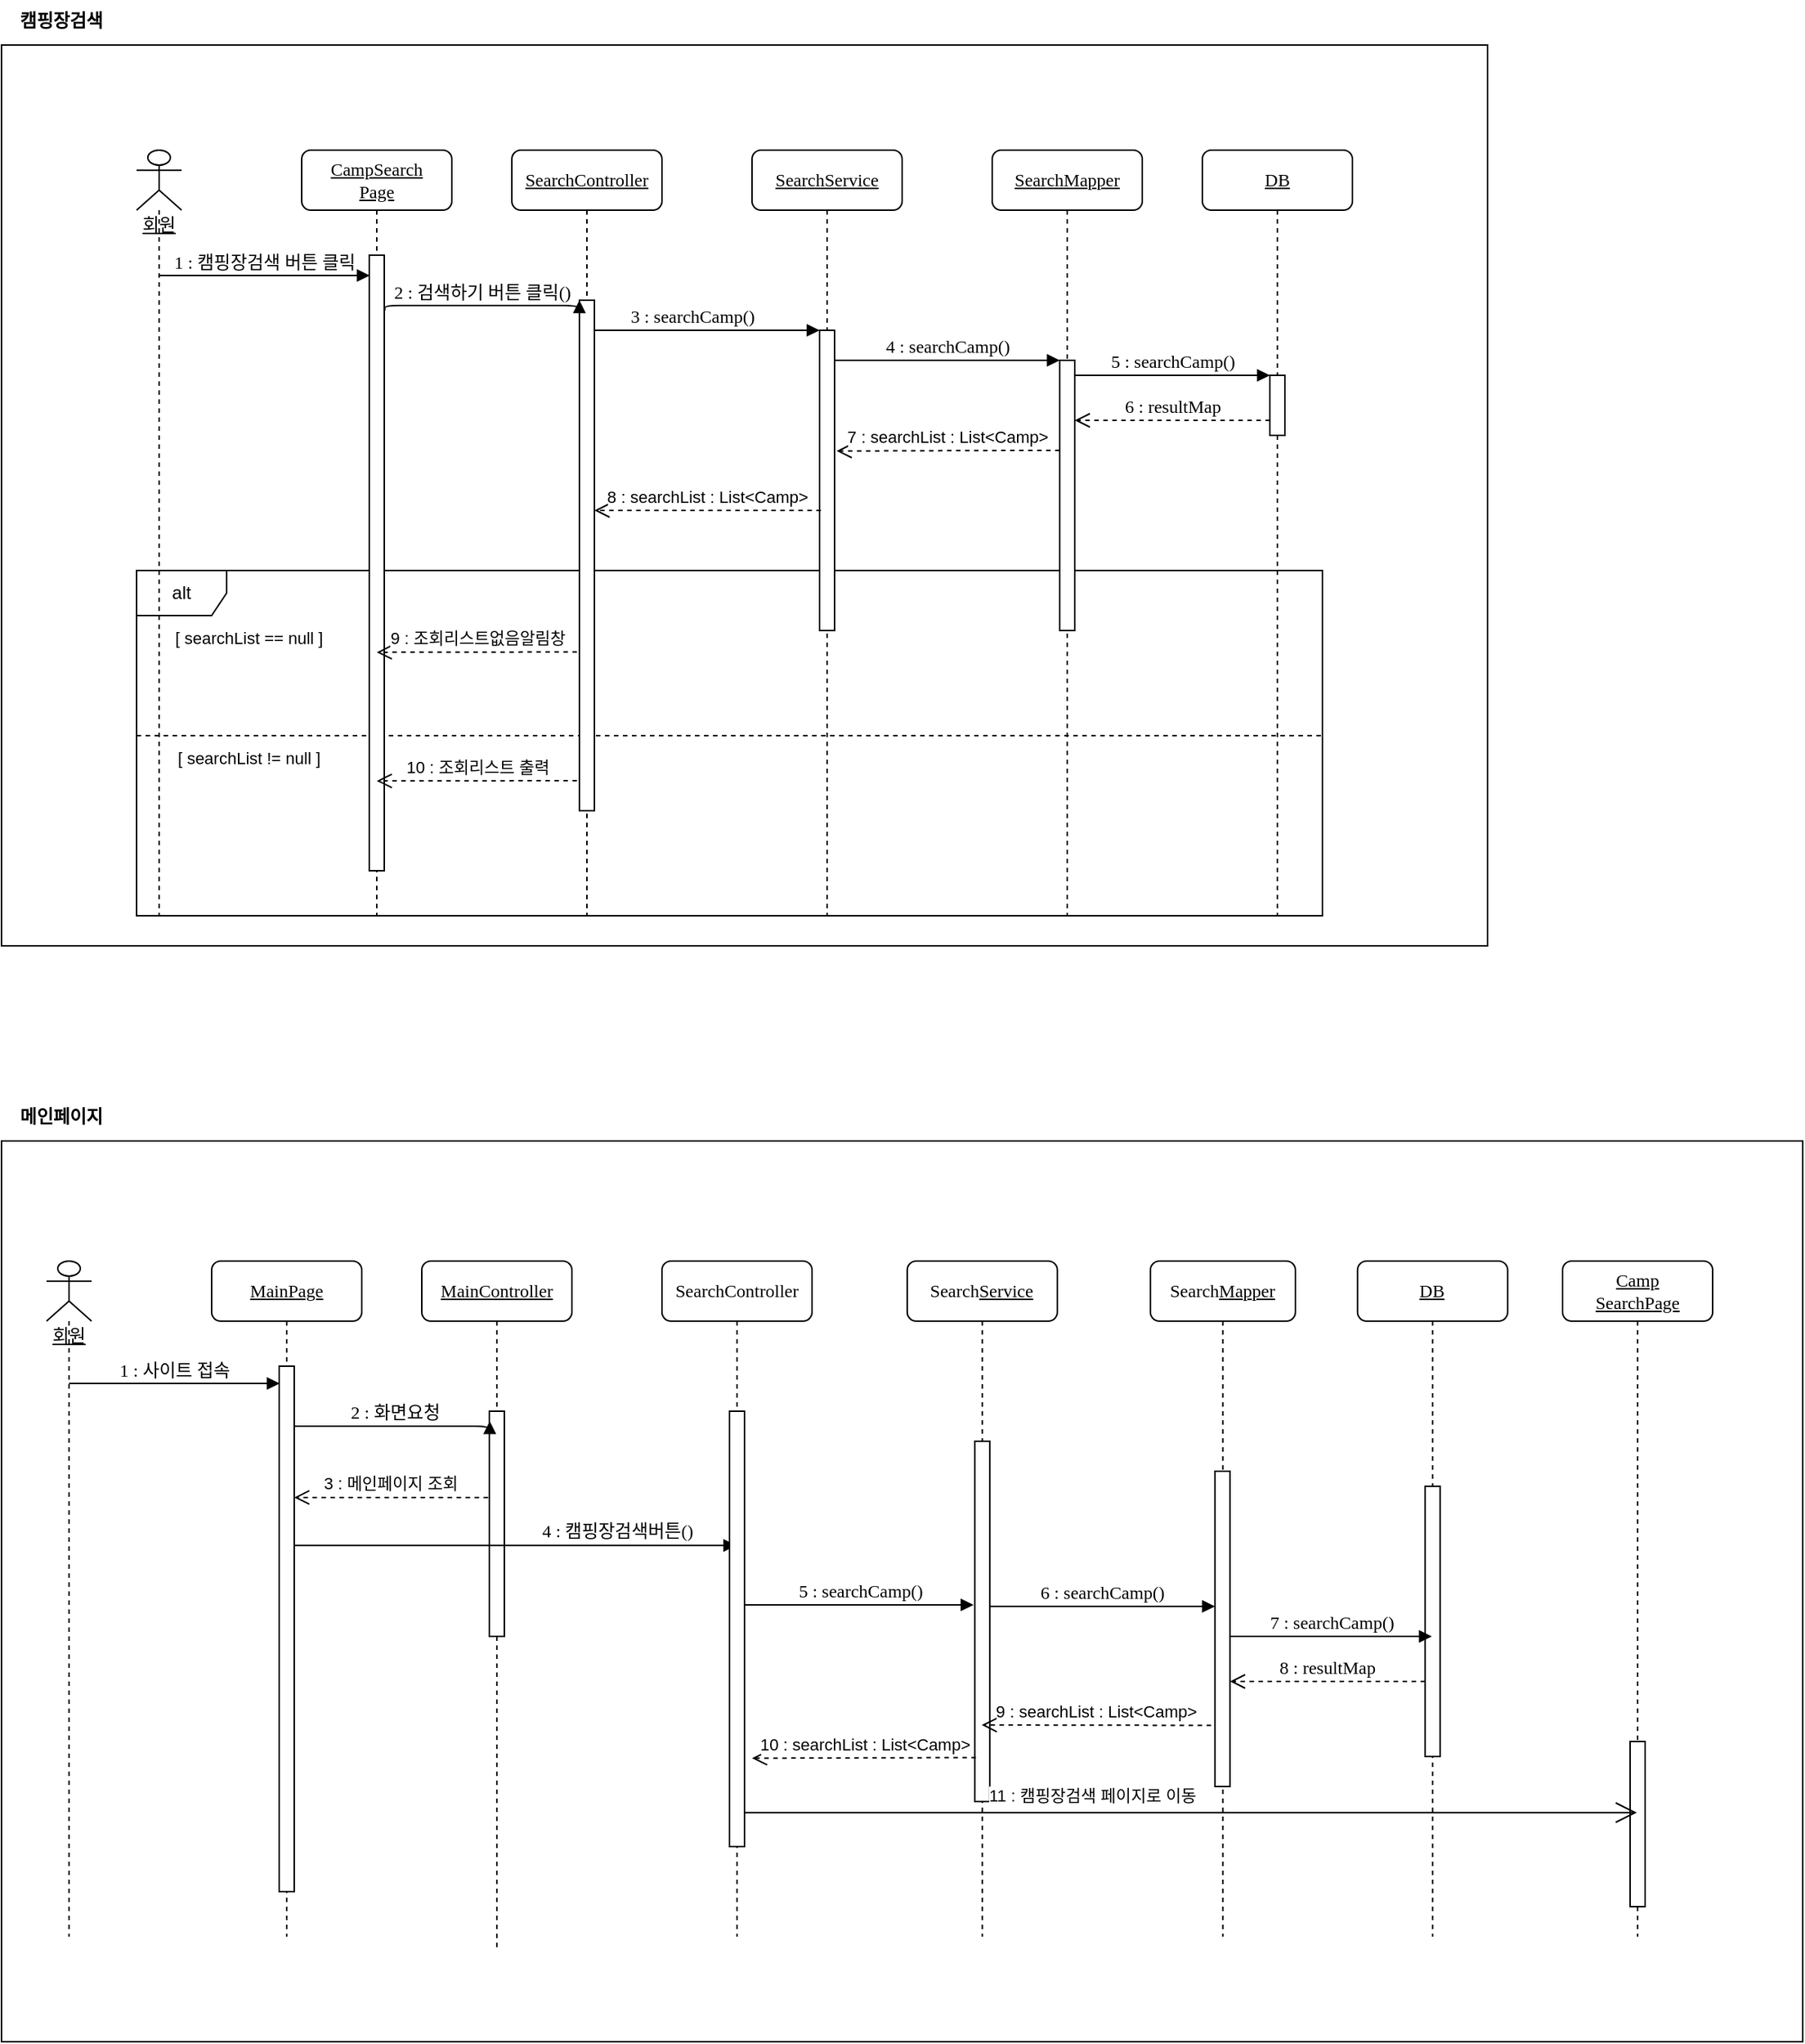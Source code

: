 <mxfile version="16.1.0" type="github">
  <diagram name="Page-1" id="13e1069c-82ec-6db2-03f1-153e76fe0fe0">
    <mxGraphModel dx="1778" dy="953" grid="1" gridSize="10" guides="1" tooltips="1" connect="1" arrows="1" fold="1" page="1" pageScale="1" pageWidth="827" pageHeight="583" background="none" math="0" shadow="0">
      <root>
        <mxCell id="0" />
        <mxCell id="1" parent="0" />
        <mxCell id="c9v7sfRI-AXCc8rPOid4-3" value="" style="rounded=0;whiteSpace=wrap;html=1;" vertex="1" parent="1">
          <mxGeometry x="260" y="210" width="990" height="600" as="geometry" />
        </mxCell>
        <mxCell id="c9v7sfRI-AXCc8rPOid4-2" value="" style="rounded=0;whiteSpace=wrap;html=1;" vertex="1" parent="1">
          <mxGeometry x="260" y="940" width="1200" height="600" as="geometry" />
        </mxCell>
        <mxCell id="aF-ubNlzZwQhQCl_SBm1-65" value="" style="html=1;dashed=1;fillColor=none;" parent="1" vertex="1">
          <mxGeometry x="350" y="670" width="790" height="120" as="geometry" />
        </mxCell>
        <mxCell id="aF-ubNlzZwQhQCl_SBm1-3" value="alt" style="shape=umlFrame;whiteSpace=wrap;html=1;" parent="1" vertex="1">
          <mxGeometry x="350" y="560" width="790" height="230" as="geometry" />
        </mxCell>
        <mxCell id="7baba1c4bc27f4b0-2" value="&lt;u&gt;SearchController&lt;/u&gt;" style="shape=umlLifeline;perimeter=lifelinePerimeter;whiteSpace=wrap;html=1;container=1;collapsible=0;recursiveResize=0;outlineConnect=0;rounded=1;shadow=0;comic=0;labelBackgroundColor=none;strokeWidth=1;fontFamily=Verdana;fontSize=12;align=center;" parent="1" vertex="1">
          <mxGeometry x="600" y="280" width="100" height="510" as="geometry" />
        </mxCell>
        <mxCell id="7baba1c4bc27f4b0-10" value="" style="html=1;points=[];perimeter=orthogonalPerimeter;rounded=0;shadow=0;comic=0;labelBackgroundColor=none;strokeWidth=1;fontFamily=Verdana;fontSize=12;align=center;" parent="7baba1c4bc27f4b0-2" vertex="1">
          <mxGeometry x="45" y="100" width="10" height="340" as="geometry" />
        </mxCell>
        <mxCell id="7baba1c4bc27f4b0-3" value="&lt;u&gt;SearchService&lt;/u&gt;" style="shape=umlLifeline;perimeter=lifelinePerimeter;whiteSpace=wrap;html=1;container=1;collapsible=0;recursiveResize=0;outlineConnect=0;rounded=1;shadow=0;comic=0;labelBackgroundColor=none;strokeWidth=1;fontFamily=Verdana;fontSize=12;align=center;" parent="1" vertex="1">
          <mxGeometry x="760" y="280" width="100" height="510" as="geometry" />
        </mxCell>
        <mxCell id="7baba1c4bc27f4b0-13" value="" style="html=1;points=[];perimeter=orthogonalPerimeter;rounded=0;shadow=0;comic=0;labelBackgroundColor=none;strokeWidth=1;fontFamily=Verdana;fontSize=12;align=center;" parent="7baba1c4bc27f4b0-3" vertex="1">
          <mxGeometry x="45" y="120" width="10" height="200" as="geometry" />
        </mxCell>
        <mxCell id="7baba1c4bc27f4b0-4" value="&lt;u&gt;SearchMapper&lt;/u&gt;" style="shape=umlLifeline;perimeter=lifelinePerimeter;whiteSpace=wrap;html=1;container=1;collapsible=0;recursiveResize=0;outlineConnect=0;rounded=1;shadow=0;comic=0;labelBackgroundColor=none;strokeWidth=1;fontFamily=Verdana;fontSize=12;align=center;" parent="1" vertex="1">
          <mxGeometry x="920" y="280" width="100" height="510" as="geometry" />
        </mxCell>
        <mxCell id="7baba1c4bc27f4b0-5" value="&lt;u&gt;DB&lt;/u&gt;" style="shape=umlLifeline;perimeter=lifelinePerimeter;whiteSpace=wrap;html=1;container=1;collapsible=0;recursiveResize=0;outlineConnect=0;rounded=1;shadow=0;comic=0;labelBackgroundColor=none;strokeWidth=1;fontFamily=Verdana;fontSize=12;align=center;" parent="1" vertex="1">
          <mxGeometry x="1060" y="280" width="100" height="510" as="geometry" />
        </mxCell>
        <mxCell id="7baba1c4bc27f4b0-8" value="&lt;u&gt;CampSearch&lt;br&gt;Page&lt;/u&gt;" style="shape=umlLifeline;perimeter=lifelinePerimeter;whiteSpace=wrap;html=1;container=1;collapsible=0;recursiveResize=0;outlineConnect=0;rounded=1;shadow=0;comic=0;labelBackgroundColor=none;strokeWidth=1;fontFamily=Verdana;fontSize=12;align=center;" parent="1" vertex="1">
          <mxGeometry x="460" y="280" width="100" height="510" as="geometry" />
        </mxCell>
        <mxCell id="aF-ubNlzZwQhQCl_SBm1-16" value="" style="html=1;points=[];perimeter=orthogonalPerimeter;rounded=0;shadow=0;comic=0;labelBackgroundColor=none;strokeWidth=1;fontFamily=Verdana;fontSize=12;align=center;" parent="7baba1c4bc27f4b0-8" vertex="1">
          <mxGeometry x="45" y="70" width="10" height="410" as="geometry" />
        </mxCell>
        <mxCell id="7baba1c4bc27f4b0-16" value="" style="html=1;points=[];perimeter=orthogonalPerimeter;rounded=0;shadow=0;comic=0;labelBackgroundColor=none;strokeWidth=1;fontFamily=Verdana;fontSize=12;align=center;" parent="1" vertex="1">
          <mxGeometry x="965" y="420" width="10" height="180" as="geometry" />
        </mxCell>
        <mxCell id="7baba1c4bc27f4b0-17" value="4 : searchCamp()" style="html=1;verticalAlign=bottom;endArrow=block;labelBackgroundColor=none;fontFamily=Verdana;fontSize=12;edgeStyle=elbowEdgeStyle;elbow=vertical;" parent="1" source="7baba1c4bc27f4b0-13" target="7baba1c4bc27f4b0-16" edge="1">
          <mxGeometry relative="1" as="geometry">
            <mxPoint x="870" y="420" as="sourcePoint" />
            <Array as="points">
              <mxPoint x="820" y="420" />
            </Array>
          </mxGeometry>
        </mxCell>
        <mxCell id="7baba1c4bc27f4b0-19" value="" style="html=1;points=[];perimeter=orthogonalPerimeter;rounded=0;shadow=0;comic=0;labelBackgroundColor=none;strokeWidth=1;fontFamily=Verdana;fontSize=12;align=center;" parent="1" vertex="1">
          <mxGeometry x="1105" y="430" width="10" height="40" as="geometry" />
        </mxCell>
        <mxCell id="7baba1c4bc27f4b0-20" value="5 : searchCamp()" style="html=1;verticalAlign=bottom;endArrow=block;entryX=0;entryY=0;labelBackgroundColor=none;fontFamily=Verdana;fontSize=12;edgeStyle=elbowEdgeStyle;elbow=vertical;" parent="1" source="7baba1c4bc27f4b0-16" target="7baba1c4bc27f4b0-19" edge="1">
          <mxGeometry relative="1" as="geometry">
            <mxPoint x="1010" y="430" as="sourcePoint" />
          </mxGeometry>
        </mxCell>
        <mxCell id="7baba1c4bc27f4b0-21" value="6 : resultMap" style="html=1;verticalAlign=bottom;endArrow=open;dashed=1;endSize=8;labelBackgroundColor=none;fontFamily=Verdana;fontSize=12;edgeStyle=elbowEdgeStyle;elbow=vertical;" parent="1" source="7baba1c4bc27f4b0-19" target="7baba1c4bc27f4b0-16" edge="1">
          <mxGeometry relative="1" as="geometry">
            <mxPoint x="1010" y="506" as="targetPoint" />
            <Array as="points">
              <mxPoint x="1030" y="460" />
              <mxPoint x="1060" y="460" />
            </Array>
          </mxGeometry>
        </mxCell>
        <mxCell id="7baba1c4bc27f4b0-11" value="2 : 검색하기 버튼 클릭()" style="html=1;verticalAlign=bottom;endArrow=block;entryX=0;entryY=0;labelBackgroundColor=none;fontFamily=Verdana;fontSize=12;edgeStyle=elbowEdgeStyle;elbow=vertical;exitX=1.033;exitY=0.09;exitDx=0;exitDy=0;exitPerimeter=0;" parent="1" source="aF-ubNlzZwQhQCl_SBm1-16" target="7baba1c4bc27f4b0-10" edge="1">
          <mxGeometry relative="1" as="geometry">
            <mxPoint x="520" y="380" as="sourcePoint" />
          </mxGeometry>
        </mxCell>
        <mxCell id="7baba1c4bc27f4b0-14" value="3 : searchCamp()" style="html=1;verticalAlign=bottom;endArrow=block;entryX=0;entryY=0;labelBackgroundColor=none;fontFamily=Verdana;fontSize=12;edgeStyle=elbowEdgeStyle;elbow=vertical;" parent="1" source="7baba1c4bc27f4b0-10" target="7baba1c4bc27f4b0-13" edge="1">
          <mxGeometry x="-0.133" relative="1" as="geometry">
            <mxPoint x="730" y="400" as="sourcePoint" />
            <mxPoint as="offset" />
          </mxGeometry>
        </mxCell>
        <mxCell id="MKNmMCQjmQxPy49Kobcd-1" value="7 : searchList : List&amp;lt;Camp&amp;gt;" style="html=1;verticalAlign=bottom;endArrow=open;dashed=1;endSize=8;rounded=0;exitX=-0.01;exitY=0.333;exitDx=0;exitDy=0;exitPerimeter=0;entryX=1.133;entryY=0.402;entryDx=0;entryDy=0;entryPerimeter=0;" parent="1" source="7baba1c4bc27f4b0-16" target="7baba1c4bc27f4b0-13" edge="1">
          <mxGeometry relative="1" as="geometry">
            <mxPoint x="940" y="480" as="sourcePoint" />
            <mxPoint x="830" y="480" as="targetPoint" />
          </mxGeometry>
        </mxCell>
        <mxCell id="aF-ubNlzZwQhQCl_SBm1-1" value="8 : searchList : List&amp;lt;Camp&amp;gt;" style="html=1;verticalAlign=bottom;endArrow=open;dashed=1;endSize=8;rounded=0;exitX=0.083;exitY=0.6;exitDx=0;exitDy=0;exitPerimeter=0;" parent="1" source="7baba1c4bc27f4b0-13" target="7baba1c4bc27f4b0-10" edge="1">
          <mxGeometry relative="1" as="geometry">
            <mxPoint x="798.57" y="500.0" as="sourcePoint" />
            <mxPoint x="670" y="500" as="targetPoint" />
          </mxGeometry>
        </mxCell>
        <mxCell id="aF-ubNlzZwQhQCl_SBm1-4" value="&lt;u&gt;회원&lt;/u&gt;" style="shape=umlLifeline;participant=umlActor;perimeter=lifelinePerimeter;whiteSpace=wrap;html=1;container=1;collapsible=0;recursiveResize=0;verticalAlign=top;spacingTop=36;outlineConnect=0;" parent="1" vertex="1">
          <mxGeometry x="350" y="280" width="30" height="510" as="geometry" />
        </mxCell>
        <mxCell id="aF-ubNlzZwQhQCl_SBm1-15" value="&lt;span style=&quot;color: rgb(0 , 0 , 0) ; font-family: &amp;#34;helvetica&amp;#34; ; font-size: 11px ; font-style: normal ; font-weight: 400 ; letter-spacing: normal ; text-align: center ; text-indent: 0px ; text-transform: none ; word-spacing: 0px ; background-color: rgb(255 , 255 , 255) ; display: inline ; float: none&quot;&gt;[ searchList == null ]&lt;/span&gt;" style="text;html=1;strokeColor=none;fillColor=none;align=center;verticalAlign=middle;whiteSpace=wrap;rounded=0;dashed=1;" parent="1" vertex="1">
          <mxGeometry x="350" y="600" width="150" height="10" as="geometry" />
        </mxCell>
        <mxCell id="aF-ubNlzZwQhQCl_SBm1-17" value="9 : 조회리스트없음알림창" style="html=1;verticalAlign=bottom;endArrow=open;dashed=1;endSize=8;rounded=0;entryX=0.5;entryY=0.645;entryDx=0;entryDy=0;entryPerimeter=0;exitX=-0.167;exitY=0.689;exitDx=0;exitDy=0;exitPerimeter=0;" parent="1" source="7baba1c4bc27f4b0-10" target="aF-ubNlzZwQhQCl_SBm1-16" edge="1">
          <mxGeometry relative="1" as="geometry">
            <mxPoint x="640" y="589" as="sourcePoint" />
            <mxPoint x="520" y="688" as="targetPoint" />
          </mxGeometry>
        </mxCell>
        <mxCell id="aF-ubNlzZwQhQCl_SBm1-5" value="1 : 캠핑장검색 버튼 클릭" style="html=1;verticalAlign=bottom;endArrow=block;labelBackgroundColor=none;fontFamily=Verdana;fontSize=12;edgeStyle=elbowEdgeStyle;elbow=vertical;entryX=0.033;entryY=0.033;entryDx=0;entryDy=0;entryPerimeter=0;" parent="1" source="aF-ubNlzZwQhQCl_SBm1-4" target="aF-ubNlzZwQhQCl_SBm1-16" edge="1">
          <mxGeometry relative="1" as="geometry">
            <mxPoint x="370" y="360" as="sourcePoint" />
            <mxPoint x="500" y="360" as="targetPoint" />
          </mxGeometry>
        </mxCell>
        <mxCell id="aF-ubNlzZwQhQCl_SBm1-20" value="캠핑장검색" style="text;align=center;fontStyle=1;verticalAlign=middle;spacingLeft=3;spacingRight=3;strokeColor=none;rotatable=0;points=[[0,0.5],[1,0.5]];portConstraint=eastwest;dashed=1;" parent="1" vertex="1">
          <mxGeometry x="260" y="180" width="80" height="26" as="geometry" />
        </mxCell>
        <mxCell id="aF-ubNlzZwQhQCl_SBm1-22" value="&lt;u&gt;MainController&lt;/u&gt;" style="shape=umlLifeline;perimeter=lifelinePerimeter;whiteSpace=wrap;html=1;container=1;collapsible=0;recursiveResize=0;outlineConnect=0;rounded=1;shadow=0;comic=0;labelBackgroundColor=none;strokeWidth=1;fontFamily=Verdana;fontSize=12;align=center;" parent="1" vertex="1">
          <mxGeometry x="540" y="1020" width="100" height="460" as="geometry" />
        </mxCell>
        <mxCell id="aF-ubNlzZwQhQCl_SBm1-23" value="" style="html=1;points=[];perimeter=orthogonalPerimeter;rounded=0;shadow=0;comic=0;labelBackgroundColor=none;strokeWidth=1;fontFamily=Verdana;fontSize=12;align=center;" parent="aF-ubNlzZwQhQCl_SBm1-22" vertex="1">
          <mxGeometry x="45" y="100" width="10" height="150" as="geometry" />
        </mxCell>
        <mxCell id="aF-ubNlzZwQhQCl_SBm1-60" value="4 : 캠핑장검색버튼()" style="html=1;verticalAlign=bottom;endArrow=block;labelBackgroundColor=none;fontFamily=Verdana;fontSize=12;edgeStyle=elbowEdgeStyle;elbow=vertical;" parent="aF-ubNlzZwQhQCl_SBm1-22" target="aF-ubNlzZwQhQCl_SBm1-24" edge="1">
          <mxGeometry x="0.46" relative="1" as="geometry">
            <mxPoint x="-85" y="189.43" as="sourcePoint" />
            <mxPoint x="180" y="189" as="targetPoint" />
            <Array as="points">
              <mxPoint y="189.43" />
              <mxPoint y="179.43" />
            </Array>
            <mxPoint as="offset" />
          </mxGeometry>
        </mxCell>
        <mxCell id="aF-ubNlzZwQhQCl_SBm1-24" value="SearchController" style="shape=umlLifeline;perimeter=lifelinePerimeter;whiteSpace=wrap;html=1;container=1;collapsible=0;recursiveResize=0;outlineConnect=0;rounded=1;shadow=0;comic=0;labelBackgroundColor=none;strokeWidth=1;fontFamily=Verdana;fontSize=12;align=center;" parent="1" vertex="1">
          <mxGeometry x="700" y="1020" width="100" height="450" as="geometry" />
        </mxCell>
        <mxCell id="aF-ubNlzZwQhQCl_SBm1-25" value="" style="html=1;points=[];perimeter=orthogonalPerimeter;rounded=0;shadow=0;comic=0;labelBackgroundColor=none;strokeWidth=1;fontFamily=Verdana;fontSize=12;align=center;" parent="aF-ubNlzZwQhQCl_SBm1-24" vertex="1">
          <mxGeometry x="45" y="100" width="10" height="290" as="geometry" />
        </mxCell>
        <mxCell id="aF-ubNlzZwQhQCl_SBm1-28" value="&lt;u&gt;MainPage&lt;/u&gt;" style="shape=umlLifeline;perimeter=lifelinePerimeter;whiteSpace=wrap;html=1;container=1;collapsible=0;recursiveResize=0;outlineConnect=0;rounded=1;shadow=0;comic=0;labelBackgroundColor=none;strokeWidth=1;fontFamily=Verdana;fontSize=12;align=center;" parent="1" vertex="1">
          <mxGeometry x="400" y="1020" width="100" height="450" as="geometry" />
        </mxCell>
        <mxCell id="aF-ubNlzZwQhQCl_SBm1-29" value="" style="html=1;points=[];perimeter=orthogonalPerimeter;rounded=0;shadow=0;comic=0;labelBackgroundColor=none;strokeWidth=1;fontFamily=Verdana;fontSize=12;align=center;" parent="aF-ubNlzZwQhQCl_SBm1-28" vertex="1">
          <mxGeometry x="45" y="70" width="10" height="350" as="geometry" />
        </mxCell>
        <mxCell id="aF-ubNlzZwQhQCl_SBm1-35" value="2 : 화면요청" style="html=1;verticalAlign=bottom;endArrow=block;labelBackgroundColor=none;fontFamily=Verdana;fontSize=12;edgeStyle=elbowEdgeStyle;elbow=vertical;entryX=0.028;entryY=0.044;entryDx=0;entryDy=0;entryPerimeter=0;" parent="1" target="aF-ubNlzZwQhQCl_SBm1-23" edge="1">
          <mxGeometry x="-0.001" relative="1" as="geometry">
            <mxPoint x="455" y="1130" as="sourcePoint" />
            <mxPoint x="580" y="1130" as="targetPoint" />
            <Array as="points">
              <mxPoint x="540" y="1130" />
              <mxPoint x="540" y="1120" />
            </Array>
            <mxPoint as="offset" />
          </mxGeometry>
        </mxCell>
        <mxCell id="aF-ubNlzZwQhQCl_SBm1-39" value="&lt;u&gt;회원&lt;/u&gt;" style="shape=umlLifeline;participant=umlActor;perimeter=lifelinePerimeter;whiteSpace=wrap;html=1;container=1;collapsible=0;recursiveResize=0;verticalAlign=top;spacingTop=36;outlineConnect=0;" parent="1" vertex="1">
          <mxGeometry x="290" y="1020" width="30" height="450" as="geometry" />
        </mxCell>
        <mxCell id="aF-ubNlzZwQhQCl_SBm1-42" value="1 : 사이트 접속" style="html=1;verticalAlign=bottom;endArrow=block;labelBackgroundColor=none;fontFamily=Verdana;fontSize=12;edgeStyle=elbowEdgeStyle;elbow=vertical;entryX=0.033;entryY=0.033;entryDx=0;entryDy=0;entryPerimeter=0;" parent="1" source="aF-ubNlzZwQhQCl_SBm1-39" target="aF-ubNlzZwQhQCl_SBm1-29" edge="1">
          <mxGeometry relative="1" as="geometry">
            <mxPoint x="310" y="1100" as="sourcePoint" />
            <mxPoint x="440" y="1100" as="targetPoint" />
          </mxGeometry>
        </mxCell>
        <mxCell id="aF-ubNlzZwQhQCl_SBm1-43" value="메인페이지" style="text;align=center;fontStyle=1;verticalAlign=middle;spacingLeft=3;spacingRight=3;strokeColor=none;rotatable=0;points=[[0,0.5],[1,0.5]];portConstraint=eastwest;dashed=1;" parent="1" vertex="1">
          <mxGeometry x="260" y="910" width="80" height="26" as="geometry" />
        </mxCell>
        <mxCell id="aF-ubNlzZwQhQCl_SBm1-45" value="3 : 메인페이지 조회" style="html=1;verticalAlign=bottom;endArrow=open;dashed=1;endSize=8;rounded=0;exitX=-0.083;exitY=0.383;exitDx=0;exitDy=0;exitPerimeter=0;" parent="1" source="aF-ubNlzZwQhQCl_SBm1-23" target="aF-ubNlzZwQhQCl_SBm1-29" edge="1">
          <mxGeometry x="0.003" relative="1" as="geometry">
            <mxPoint x="578.4" y="1200" as="sourcePoint" />
            <mxPoint x="470" y="1199" as="targetPoint" />
            <mxPoint as="offset" />
          </mxGeometry>
        </mxCell>
        <mxCell id="aF-ubNlzZwQhQCl_SBm1-48" value="Search&lt;u&gt;Service&lt;/u&gt;" style="shape=umlLifeline;perimeter=lifelinePerimeter;whiteSpace=wrap;html=1;container=1;collapsible=0;recursiveResize=0;outlineConnect=0;rounded=1;shadow=0;comic=0;labelBackgroundColor=none;strokeWidth=1;fontFamily=Verdana;fontSize=12;align=center;" parent="1" vertex="1">
          <mxGeometry x="863.4" y="1020" width="100" height="450" as="geometry" />
        </mxCell>
        <mxCell id="aF-ubNlzZwQhQCl_SBm1-49" value="" style="html=1;points=[];perimeter=orthogonalPerimeter;rounded=0;shadow=0;comic=0;labelBackgroundColor=none;strokeWidth=1;fontFamily=Verdana;fontSize=12;align=center;" parent="aF-ubNlzZwQhQCl_SBm1-48" vertex="1">
          <mxGeometry x="45" y="120" width="10" height="240" as="geometry" />
        </mxCell>
        <mxCell id="aF-ubNlzZwQhQCl_SBm1-50" value="Search&lt;u&gt;Mapper&lt;/u&gt;" style="shape=umlLifeline;perimeter=lifelinePerimeter;whiteSpace=wrap;html=1;container=1;collapsible=0;recursiveResize=0;outlineConnect=0;rounded=1;shadow=0;comic=0;labelBackgroundColor=none;strokeWidth=1;fontFamily=Verdana;fontSize=12;align=center;" parent="1" vertex="1">
          <mxGeometry x="1025.4" y="1020" width="96.6" height="450" as="geometry" />
        </mxCell>
        <mxCell id="aF-ubNlzZwQhQCl_SBm1-51" value="&lt;u&gt;DB&lt;/u&gt;" style="shape=umlLifeline;perimeter=lifelinePerimeter;whiteSpace=wrap;html=1;container=1;collapsible=0;recursiveResize=0;outlineConnect=0;rounded=1;shadow=0;comic=0;labelBackgroundColor=none;strokeWidth=1;fontFamily=Verdana;fontSize=12;align=center;" parent="1" vertex="1">
          <mxGeometry x="1163.4" y="1020" width="100" height="450" as="geometry" />
        </mxCell>
        <mxCell id="aF-ubNlzZwQhQCl_SBm1-52" value="" style="html=1;points=[];perimeter=orthogonalPerimeter;rounded=0;shadow=0;comic=0;labelBackgroundColor=none;strokeWidth=1;fontFamily=Verdana;fontSize=12;align=center;" parent="1" vertex="1">
          <mxGeometry x="1068.4" y="1160" width="10" height="210" as="geometry" />
        </mxCell>
        <mxCell id="aF-ubNlzZwQhQCl_SBm1-53" value="6 : searchCamp()" style="html=1;verticalAlign=bottom;endArrow=block;labelBackgroundColor=none;fontFamily=Verdana;fontSize=12;edgeStyle=elbowEdgeStyle;elbow=vertical;" parent="1" source="aF-ubNlzZwQhQCl_SBm1-49" target="aF-ubNlzZwQhQCl_SBm1-52" edge="1">
          <mxGeometry relative="1" as="geometry">
            <mxPoint x="973.4" y="1160" as="sourcePoint" />
            <Array as="points">
              <mxPoint x="940" y="1250" />
              <mxPoint x="1000" y="1260" />
              <mxPoint x="923.4" y="1160" />
            </Array>
          </mxGeometry>
        </mxCell>
        <mxCell id="aF-ubNlzZwQhQCl_SBm1-54" value="" style="html=1;points=[];perimeter=orthogonalPerimeter;rounded=0;shadow=0;comic=0;labelBackgroundColor=none;strokeWidth=1;fontFamily=Verdana;fontSize=12;align=center;" parent="1" vertex="1">
          <mxGeometry x="1208.4" y="1170" width="10" height="180" as="geometry" />
        </mxCell>
        <mxCell id="aF-ubNlzZwQhQCl_SBm1-55" value="7 : searchCamp()" style="html=1;verticalAlign=bottom;endArrow=block;labelBackgroundColor=none;fontFamily=Verdana;fontSize=12;edgeStyle=elbowEdgeStyle;elbow=vertical;" parent="1" source="aF-ubNlzZwQhQCl_SBm1-52" target="aF-ubNlzZwQhQCl_SBm1-51" edge="1">
          <mxGeometry relative="1" as="geometry">
            <mxPoint x="1113.4" y="1170" as="sourcePoint" />
            <mxPoint x="1190" y="1270" as="targetPoint" />
            <Array as="points">
              <mxPoint x="1140" y="1270" />
            </Array>
          </mxGeometry>
        </mxCell>
        <mxCell id="aF-ubNlzZwQhQCl_SBm1-56" value="8 : resultMap" style="html=1;verticalAlign=bottom;endArrow=open;dashed=1;endSize=8;labelBackgroundColor=none;fontFamily=Verdana;fontSize=12;edgeStyle=elbowEdgeStyle;elbow=vertical;" parent="1" source="aF-ubNlzZwQhQCl_SBm1-54" target="aF-ubNlzZwQhQCl_SBm1-52" edge="1">
          <mxGeometry relative="1" as="geometry">
            <mxPoint x="1113.4" y="1246" as="targetPoint" />
            <Array as="points">
              <mxPoint x="1160" y="1300" />
              <mxPoint x="1170" y="1370" />
              <mxPoint x="1133.4" y="1200" />
              <mxPoint x="1163.4" y="1200" />
            </Array>
          </mxGeometry>
        </mxCell>
        <mxCell id="aF-ubNlzZwQhQCl_SBm1-57" value="9 : searchList : List&amp;lt;Camp&amp;gt;" style="html=1;verticalAlign=bottom;endArrow=open;dashed=1;endSize=8;rounded=0;exitX=-0.257;exitY=0.806;exitDx=0;exitDy=0;exitPerimeter=0;" parent="1" source="aF-ubNlzZwQhQCl_SBm1-52" edge="1">
          <mxGeometry relative="1" as="geometry">
            <mxPoint x="1043.4" y="1220" as="sourcePoint" />
            <mxPoint x="913" y="1329" as="targetPoint" />
          </mxGeometry>
        </mxCell>
        <mxCell id="aF-ubNlzZwQhQCl_SBm1-58" value="10 : searchList : List&amp;lt;Camp&amp;gt;" style="html=1;verticalAlign=bottom;endArrow=open;dashed=1;endSize=8;rounded=0;exitX=0.077;exitY=0.878;exitDx=0;exitDy=0;exitPerimeter=0;entryX=1.5;entryY=0.797;entryDx=0;entryDy=0;entryPerimeter=0;" parent="1" source="aF-ubNlzZwQhQCl_SBm1-49" target="aF-ubNlzZwQhQCl_SBm1-25" edge="1">
          <mxGeometry relative="1" as="geometry">
            <mxPoint x="901.97" y="1240" as="sourcePoint" />
            <mxPoint x="760" y="1351" as="targetPoint" />
          </mxGeometry>
        </mxCell>
        <mxCell id="aF-ubNlzZwQhQCl_SBm1-59" value="5 : searchCamp()" style="html=1;verticalAlign=bottom;endArrow=block;entryX=-0.083;entryY=0.455;labelBackgroundColor=none;fontFamily=Verdana;fontSize=12;edgeStyle=elbowEdgeStyle;elbow=vertical;entryDx=0;entryDy=0;entryPerimeter=0;" parent="1" source="aF-ubNlzZwQhQCl_SBm1-25" target="aF-ubNlzZwQhQCl_SBm1-49" edge="1">
          <mxGeometry relative="1" as="geometry">
            <mxPoint x="760" y="1231" as="sourcePoint" />
            <mxPoint as="offset" />
            <mxPoint x="900" y="1230.14" as="targetPoint" />
          </mxGeometry>
        </mxCell>
        <mxCell id="aF-ubNlzZwQhQCl_SBm1-61" value="&lt;u&gt;Camp&lt;br&gt;SearchPage&lt;/u&gt;" style="shape=umlLifeline;perimeter=lifelinePerimeter;whiteSpace=wrap;html=1;container=1;collapsible=0;recursiveResize=0;outlineConnect=0;rounded=1;shadow=0;comic=0;labelBackgroundColor=none;strokeWidth=1;fontFamily=Verdana;fontSize=12;align=center;" parent="1" vertex="1">
          <mxGeometry x="1300" y="1020" width="100" height="450" as="geometry" />
        </mxCell>
        <mxCell id="aF-ubNlzZwQhQCl_SBm1-62" value="" style="html=1;points=[];perimeter=orthogonalPerimeter;rounded=0;shadow=0;comic=0;labelBackgroundColor=none;strokeWidth=1;fontFamily=Verdana;fontSize=12;align=center;" parent="1" vertex="1">
          <mxGeometry x="1345" y="1340" width="10" height="110" as="geometry" />
        </mxCell>
        <mxCell id="aF-ubNlzZwQhQCl_SBm1-63" value="" style="endArrow=open;endFill=1;endSize=12;html=1;rounded=0;exitX=1;exitY=0.922;exitDx=0;exitDy=0;exitPerimeter=0;" parent="1" source="aF-ubNlzZwQhQCl_SBm1-25" target="aF-ubNlzZwQhQCl_SBm1-61" edge="1">
          <mxGeometry width="160" relative="1" as="geometry">
            <mxPoint x="860" y="1300" as="sourcePoint" />
            <mxPoint x="1020" y="1300" as="targetPoint" />
          </mxGeometry>
        </mxCell>
        <mxCell id="aF-ubNlzZwQhQCl_SBm1-64" value="&lt;span style=&quot;color: rgb(0 , 0 , 0) ; font-family: &amp;#34;helvetica&amp;#34; ; font-size: 11px ; font-style: normal ; font-weight: 400 ; letter-spacing: normal ; text-align: center ; text-indent: 0px ; text-transform: none ; word-spacing: 0px ; background-color: rgb(255 , 255 , 255) ; display: inline ; float: none&quot;&gt;11 : 캠핑장검색 페이지로 이동&lt;/span&gt;" style="text;whiteSpace=wrap;html=1;" parent="1" vertex="1">
          <mxGeometry x="916" y="1362" width="170" height="30" as="geometry" />
        </mxCell>
        <mxCell id="aF-ubNlzZwQhQCl_SBm1-66" value="10 : 조회리스트 출력" style="html=1;verticalAlign=bottom;endArrow=open;dashed=1;endSize=8;rounded=0;entryX=0.5;entryY=0.645;entryDx=0;entryDy=0;entryPerimeter=0;exitX=-0.167;exitY=0.689;exitDx=0;exitDy=0;exitPerimeter=0;" parent="1" edge="1">
          <mxGeometry relative="1" as="geometry">
            <mxPoint x="643.33" y="700.0" as="sourcePoint" />
            <mxPoint x="510" y="700.19" as="targetPoint" />
          </mxGeometry>
        </mxCell>
        <mxCell id="aF-ubNlzZwQhQCl_SBm1-67" value="&lt;span style=&quot;color: rgb(0 , 0 , 0) ; font-family: &amp;#34;helvetica&amp;#34; ; font-size: 11px ; font-style: normal ; font-weight: 400 ; letter-spacing: normal ; text-align: center ; text-indent: 0px ; text-transform: none ; word-spacing: 0px ; background-color: rgb(255 , 255 , 255) ; display: inline ; float: none&quot;&gt;[ searchList != null ]&lt;/span&gt;" style="text;html=1;strokeColor=none;fillColor=none;align=center;verticalAlign=middle;whiteSpace=wrap;rounded=0;dashed=1;" parent="1" vertex="1">
          <mxGeometry x="350" y="680" width="150" height="10" as="geometry" />
        </mxCell>
      </root>
    </mxGraphModel>
  </diagram>
</mxfile>
